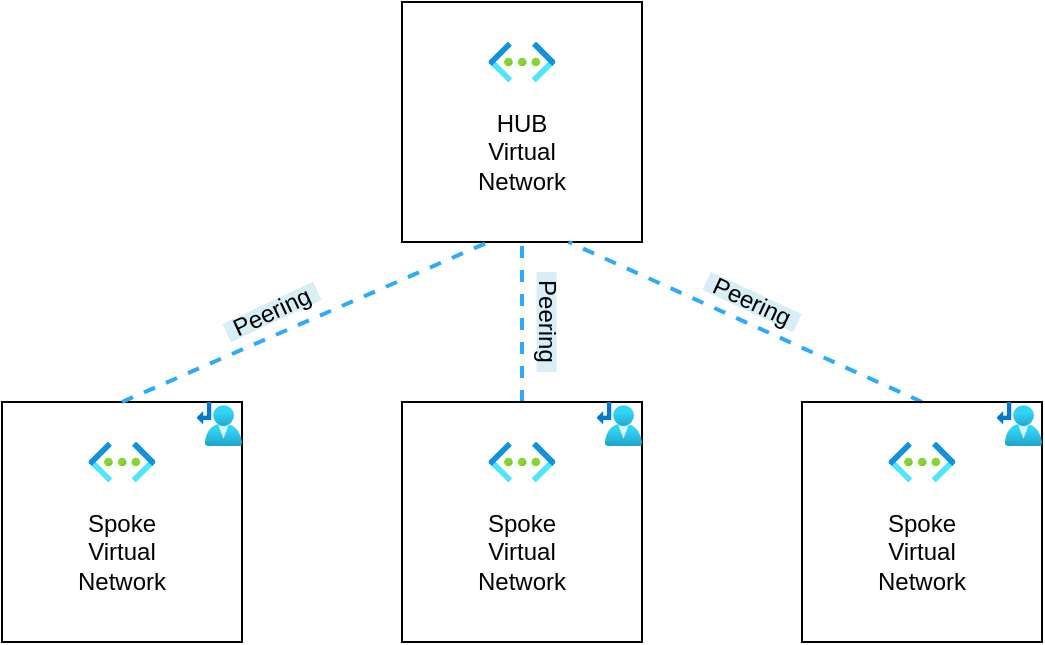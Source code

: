 <mxfile version="24.8.4" pages="2">
  <diagram name="hubVirtualNetwork" id="V0pvzqXnFK5bAlK4BD1L">
    <mxGraphModel dx="1096" dy="557" grid="1" gridSize="10" guides="1" tooltips="1" connect="1" arrows="1" fold="1" page="1" pageScale="1" pageWidth="850" pageHeight="1100" math="0" shadow="0">
      <root>
        <mxCell id="0" />
        <mxCell id="1" parent="0" />
        <mxCell id="SzBSsbNIgU5acUOj20ld-1" value="" style="rounded=0;whiteSpace=wrap;html=1;fillColor=none;" vertex="1" parent="1">
          <mxGeometry x="320" y="120" width="120" height="120" as="geometry" />
        </mxCell>
        <mxCell id="SzBSsbNIgU5acUOj20ld-2" value="" style="image;aspect=fixed;html=1;points=[];align=center;fontSize=12;image=img/lib/azure2/networking/Virtual_Networks.svg;" vertex="1" parent="1">
          <mxGeometry x="363.25" y="140" width="33.5" height="20" as="geometry" />
        </mxCell>
        <mxCell id="SzBSsbNIgU5acUOj20ld-3" value="HUB Virtual Network" style="text;strokeColor=none;align=center;fillColor=none;html=1;verticalAlign=middle;whiteSpace=wrap;rounded=0;" vertex="1" parent="1">
          <mxGeometry x="350" y="180" width="60" height="30" as="geometry" />
        </mxCell>
        <mxCell id="SzBSsbNIgU5acUOj20ld-4" value="" style="rounded=0;whiteSpace=wrap;html=1;fillColor=none;" vertex="1" parent="1">
          <mxGeometry x="120" y="320" width="120" height="120" as="geometry" />
        </mxCell>
        <mxCell id="SzBSsbNIgU5acUOj20ld-5" value="" style="image;aspect=fixed;html=1;points=[];align=center;fontSize=12;image=img/lib/azure2/networking/Virtual_Networks.svg;" vertex="1" parent="1">
          <mxGeometry x="163.25" y="340" width="33.5" height="20" as="geometry" />
        </mxCell>
        <mxCell id="SzBSsbNIgU5acUOj20ld-6" value="Spoke Virtual Network" style="text;strokeColor=none;align=center;fillColor=none;html=1;verticalAlign=middle;whiteSpace=wrap;rounded=0;" vertex="1" parent="1">
          <mxGeometry x="150" y="380" width="60" height="30" as="geometry" />
        </mxCell>
        <mxCell id="SzBSsbNIgU5acUOj20ld-19" value="" style="endArrow=none;dashed=1;html=1;rounded=0;exitX=0.5;exitY=0;exitDx=0;exitDy=0;strokeColor=#2BAAFF;strokeWidth=2;" edge="1" parent="1" source="SzBSsbNIgU5acUOj20ld-4">
          <mxGeometry width="50" height="50" relative="1" as="geometry">
            <mxPoint x="313.25" y="290" as="sourcePoint" />
            <mxPoint x="363.25" y="240" as="targetPoint" />
          </mxGeometry>
        </mxCell>
        <mxCell id="SzBSsbNIgU5acUOj20ld-20" value="" style="endArrow=none;dashed=1;html=1;rounded=0;exitX=0.5;exitY=0;exitDx=0;exitDy=0;strokeColor=#2BAAFF;strokeWidth=2;" edge="1" parent="1" source="SzBSsbNIgU5acUOj20ld-26">
          <mxGeometry width="50" height="50" relative="1" as="geometry">
            <mxPoint x="560" y="320" as="sourcePoint" />
            <mxPoint x="403.25" y="240" as="targetPoint" />
          </mxGeometry>
        </mxCell>
        <mxCell id="SzBSsbNIgU5acUOj20ld-22" value="" style="endArrow=none;dashed=1;html=1;rounded=0;strokeColor=#2BAAFF;strokeWidth=2;" edge="1" parent="1">
          <mxGeometry width="50" height="50" relative="1" as="geometry">
            <mxPoint x="380" y="320" as="sourcePoint" />
            <mxPoint x="380" y="240" as="targetPoint" />
          </mxGeometry>
        </mxCell>
        <mxCell id="SzBSsbNIgU5acUOj20ld-23" value="" style="rounded=0;whiteSpace=wrap;html=1;fillColor=none;" vertex="1" parent="1">
          <mxGeometry x="320" y="320" width="120" height="120" as="geometry" />
        </mxCell>
        <mxCell id="SzBSsbNIgU5acUOj20ld-24" value="" style="image;aspect=fixed;html=1;points=[];align=center;fontSize=12;image=img/lib/azure2/networking/Virtual_Networks.svg;" vertex="1" parent="1">
          <mxGeometry x="363.25" y="340" width="33.5" height="20" as="geometry" />
        </mxCell>
        <mxCell id="SzBSsbNIgU5acUOj20ld-25" value="Spoke Virtual Network" style="text;strokeColor=none;align=center;fillColor=none;html=1;verticalAlign=middle;whiteSpace=wrap;rounded=0;" vertex="1" parent="1">
          <mxGeometry x="350" y="380" width="60" height="30" as="geometry" />
        </mxCell>
        <mxCell id="SzBSsbNIgU5acUOj20ld-26" value="" style="rounded=0;whiteSpace=wrap;html=1;fillColor=none;" vertex="1" parent="1">
          <mxGeometry x="520" y="320" width="120" height="120" as="geometry" />
        </mxCell>
        <mxCell id="SzBSsbNIgU5acUOj20ld-27" value="" style="image;aspect=fixed;html=1;points=[];align=center;fontSize=12;image=img/lib/azure2/networking/Virtual_Networks.svg;" vertex="1" parent="1">
          <mxGeometry x="563.25" y="340" width="33.5" height="20" as="geometry" />
        </mxCell>
        <mxCell id="SzBSsbNIgU5acUOj20ld-28" value="Spoke Virtual Network" style="text;strokeColor=none;align=center;fillColor=none;html=1;verticalAlign=middle;whiteSpace=wrap;rounded=0;" vertex="1" parent="1">
          <mxGeometry x="550" y="380" width="60" height="30" as="geometry" />
        </mxCell>
        <mxCell id="8IHM02-2g00QuZxhu5uI-1" value="" style="image;aspect=fixed;html=1;points=[];align=center;fontSize=12;image=img/lib/azure2/networking/Route_Tables.svg;" vertex="1" parent="1">
          <mxGeometry x="617.29" y="320" width="22.71" height="22" as="geometry" />
        </mxCell>
        <mxCell id="8IHM02-2g00QuZxhu5uI-3" value="" style="image;aspect=fixed;html=1;points=[];align=center;fontSize=12;image=img/lib/azure2/networking/Route_Tables.svg;" vertex="1" parent="1">
          <mxGeometry x="417.29" y="320" width="22.71" height="22" as="geometry" />
        </mxCell>
        <mxCell id="8IHM02-2g00QuZxhu5uI-4" value="" style="image;aspect=fixed;html=1;points=[];align=center;fontSize=12;image=img/lib/azure2/networking/Route_Tables.svg;" vertex="1" parent="1">
          <mxGeometry x="217.29" y="320" width="22.71" height="22" as="geometry" />
        </mxCell>
        <mxCell id="uGsSKMIzzHrUvdlmyy55-3" value="Peering" style="text;strokeColor=none;align=center;fillColor=#b1ddf0;html=1;verticalAlign=middle;whiteSpace=wrap;rounded=0;rotation=90;strokeOpacity=50;fillOpacity=50;" vertex="1" parent="1">
          <mxGeometry x="367.29" y="275" width="50" height="10" as="geometry" />
        </mxCell>
        <mxCell id="uGsSKMIzzHrUvdlmyy55-12" value="Peering" style="text;strokeColor=none;align=center;fillColor=#b1ddf0;html=1;verticalAlign=middle;whiteSpace=wrap;rounded=0;rotation=-25;strokeOpacity=50;fillOpacity=50;" vertex="1" parent="1">
          <mxGeometry x="230.0" y="270" width="50" height="10" as="geometry" />
        </mxCell>
        <mxCell id="uGsSKMIzzHrUvdlmyy55-13" value="Peering" style="text;strokeColor=none;align=center;fillColor=#b1ddf0;html=1;verticalAlign=middle;whiteSpace=wrap;rounded=0;rotation=25;strokeOpacity=50;fillOpacity=50;" vertex="1" parent="1">
          <mxGeometry x="470" y="265" width="50" height="10" as="geometry" />
        </mxCell>
      </root>
    </mxGraphModel>
  </diagram>
  <diagram id="VdQ6MAHld9TvuAuTd4kw" name="virtualWan">
    <mxGraphModel dx="1096" dy="557" grid="1" gridSize="10" guides="1" tooltips="1" connect="1" arrows="1" fold="1" page="1" pageScale="1" pageWidth="850" pageHeight="1100" math="0" shadow="0">
      <root>
        <mxCell id="0" />
        <mxCell id="1" parent="0" />
        <mxCell id="J2kcwH8CixweF59pTDtv-19" value="" style="rounded=0;whiteSpace=wrap;html=1;fillColor=none;" vertex="1" parent="1">
          <mxGeometry x="160" y="80" width="440" height="200" as="geometry" />
        </mxCell>
        <mxCell id="J2kcwH8CixweF59pTDtv-1" value="" style="rounded=0;whiteSpace=wrap;html=1;fillColor=none;" vertex="1" parent="1">
          <mxGeometry x="320" y="120" width="120" height="120" as="geometry" />
        </mxCell>
        <mxCell id="J2kcwH8CixweF59pTDtv-3" value="Virtual HUB Virtual Network" style="text;strokeColor=none;align=center;fillColor=none;html=1;verticalAlign=middle;whiteSpace=wrap;rounded=0;" vertex="1" parent="1">
          <mxGeometry x="350" y="180" width="70" height="30" as="geometry" />
        </mxCell>
        <mxCell id="J2kcwH8CixweF59pTDtv-4" value="" style="rounded=0;whiteSpace=wrap;html=1;fillColor=none;" vertex="1" parent="1">
          <mxGeometry x="120" y="320" width="120" height="120" as="geometry" />
        </mxCell>
        <mxCell id="J2kcwH8CixweF59pTDtv-5" value="" style="image;aspect=fixed;html=1;points=[];align=center;fontSize=12;image=img/lib/azure2/networking/Virtual_Networks.svg;" vertex="1" parent="1">
          <mxGeometry x="163.25" y="340" width="33.5" height="20" as="geometry" />
        </mxCell>
        <mxCell id="J2kcwH8CixweF59pTDtv-6" value="Spoke Virtual Network" style="text;strokeColor=none;align=center;fillColor=none;html=1;verticalAlign=middle;whiteSpace=wrap;rounded=0;" vertex="1" parent="1">
          <mxGeometry x="150" y="380" width="60" height="30" as="geometry" />
        </mxCell>
        <mxCell id="J2kcwH8CixweF59pTDtv-7" value="" style="endArrow=none;dashed=1;html=1;rounded=0;exitX=0.5;exitY=0;exitDx=0;exitDy=0;strokeColor=#2BAAFF;strokeWidth=2;" edge="1" parent="1" source="J2kcwH8CixweF59pTDtv-4">
          <mxGeometry width="50" height="50" relative="1" as="geometry">
            <mxPoint x="313.25" y="290" as="sourcePoint" />
            <mxPoint x="363.25" y="240" as="targetPoint" />
          </mxGeometry>
        </mxCell>
        <mxCell id="J2kcwH8CixweF59pTDtv-8" value="" style="endArrow=none;dashed=1;html=1;rounded=0;exitX=0.5;exitY=0;exitDx=0;exitDy=0;strokeColor=#2BAAFF;strokeWidth=2;" edge="1" parent="1" source="J2kcwH8CixweF59pTDtv-13">
          <mxGeometry width="50" height="50" relative="1" as="geometry">
            <mxPoint x="560" y="320" as="sourcePoint" />
            <mxPoint x="403.25" y="240" as="targetPoint" />
          </mxGeometry>
        </mxCell>
        <mxCell id="J2kcwH8CixweF59pTDtv-9" value="" style="endArrow=none;dashed=1;html=1;rounded=0;strokeColor=#2BAAFF;strokeWidth=2;" edge="1" parent="1">
          <mxGeometry width="50" height="50" relative="1" as="geometry">
            <mxPoint x="380" y="320" as="sourcePoint" />
            <mxPoint x="380" y="240" as="targetPoint" />
          </mxGeometry>
        </mxCell>
        <mxCell id="J2kcwH8CixweF59pTDtv-10" value="" style="rounded=0;whiteSpace=wrap;html=1;fillColor=none;" vertex="1" parent="1">
          <mxGeometry x="320" y="320" width="120" height="120" as="geometry" />
        </mxCell>
        <mxCell id="J2kcwH8CixweF59pTDtv-11" value="" style="image;aspect=fixed;html=1;points=[];align=center;fontSize=12;image=img/lib/azure2/networking/Virtual_Networks.svg;" vertex="1" parent="1">
          <mxGeometry x="363.25" y="340" width="33.5" height="20" as="geometry" />
        </mxCell>
        <mxCell id="J2kcwH8CixweF59pTDtv-12" value="Spoke Virtual Network" style="text;strokeColor=none;align=center;fillColor=none;html=1;verticalAlign=middle;whiteSpace=wrap;rounded=0;" vertex="1" parent="1">
          <mxGeometry x="350" y="380" width="60" height="30" as="geometry" />
        </mxCell>
        <mxCell id="J2kcwH8CixweF59pTDtv-13" value="" style="rounded=0;whiteSpace=wrap;html=1;fillColor=none;" vertex="1" parent="1">
          <mxGeometry x="520" y="320" width="120" height="120" as="geometry" />
        </mxCell>
        <mxCell id="J2kcwH8CixweF59pTDtv-14" value="" style="image;aspect=fixed;html=1;points=[];align=center;fontSize=12;image=img/lib/azure2/networking/Virtual_Networks.svg;" vertex="1" parent="1">
          <mxGeometry x="563.25" y="340" width="33.5" height="20" as="geometry" />
        </mxCell>
        <mxCell id="J2kcwH8CixweF59pTDtv-15" value="Spoke Virtual Network" style="text;strokeColor=none;align=center;fillColor=none;html=1;verticalAlign=middle;whiteSpace=wrap;rounded=0;" vertex="1" parent="1">
          <mxGeometry x="550" y="380" width="60" height="30" as="geometry" />
        </mxCell>
        <mxCell id="J2kcwH8CixweF59pTDtv-20" value="" style="image;aspect=fixed;html=1;points=[];align=center;fontSize=12;image=img/lib/azure2/networking/Virtual_WAN_Hub.svg;" vertex="1" parent="1">
          <mxGeometry x="362.66" y="130" width="44.69" height="44" as="geometry" />
        </mxCell>
        <mxCell id="J2kcwH8CixweF59pTDtv-21" value="" style="image;sketch=0;aspect=fixed;html=1;points=[];align=center;fontSize=12;image=img/lib/mscae/Virtual_WANs.svg;" vertex="1" parent="1">
          <mxGeometry x="163.25" y="90" width="30" height="30" as="geometry" />
        </mxCell>
        <mxCell id="uteuDtSdrgiuANafOd_D-1" value="Peering" style="text;strokeColor=none;align=center;fillColor=#b1ddf0;html=1;verticalAlign=middle;whiteSpace=wrap;rounded=0;rotation=90;strokeOpacity=50;fillOpacity=50;" vertex="1" parent="1">
          <mxGeometry x="370" y="280" width="50" height="10" as="geometry" />
        </mxCell>
        <mxCell id="5v43Gs_0v2Q4gBFCpiPW-2" value="Peering" style="text;strokeColor=none;align=center;fillColor=#b1ddf0;html=1;verticalAlign=middle;whiteSpace=wrap;rounded=0;rotation=25;strokeOpacity=50;fillOpacity=50;" vertex="1" parent="1">
          <mxGeometry x="480" y="270" width="50" height="10" as="geometry" />
        </mxCell>
        <mxCell id="5v43Gs_0v2Q4gBFCpiPW-5" value="Peering" style="text;strokeColor=none;align=center;fillColor=#b1ddf0;html=1;verticalAlign=middle;whiteSpace=wrap;rounded=0;rotation=-25;strokeOpacity=50;fillOpacity=50;" vertex="1" parent="1">
          <mxGeometry x="230.0" y="270" width="50" height="10" as="geometry" />
        </mxCell>
      </root>
    </mxGraphModel>
  </diagram>
</mxfile>
